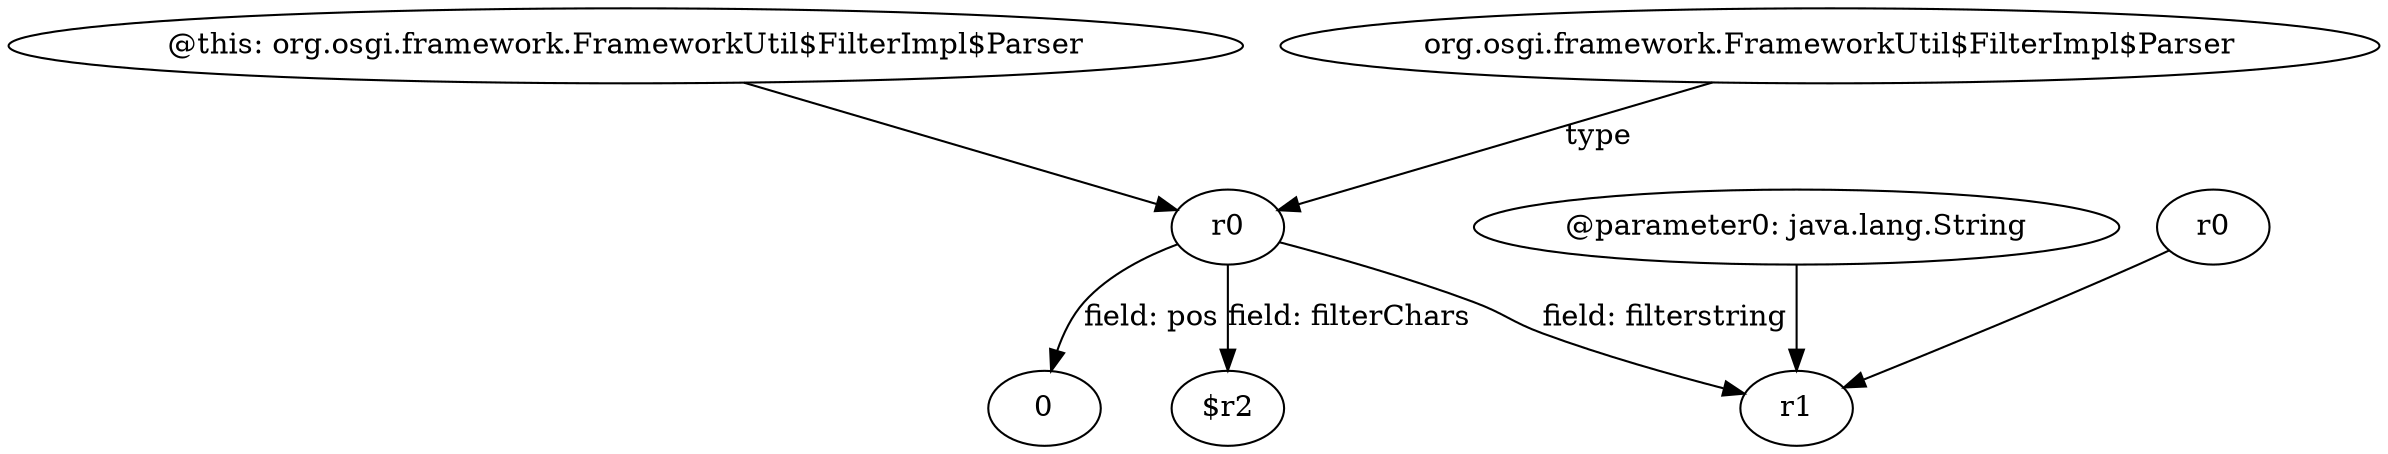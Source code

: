 digraph g {
0[label="@this: org.osgi.framework.FrameworkUtil$FilterImpl$Parser"]
1[label="r0"]
0->1[label=""]
2[label="@parameter0: java.lang.String"]
3[label="r1"]
2->3[label=""]
4[label="0"]
1->4[label="field: pos"]
5[label="r0"]
5->3[label=""]
6[label="$r2"]
1->6[label="field: filterChars"]
7[label="org.osgi.framework.FrameworkUtil$FilterImpl$Parser"]
7->1[label="type"]
1->3[label="field: filterstring"]
}